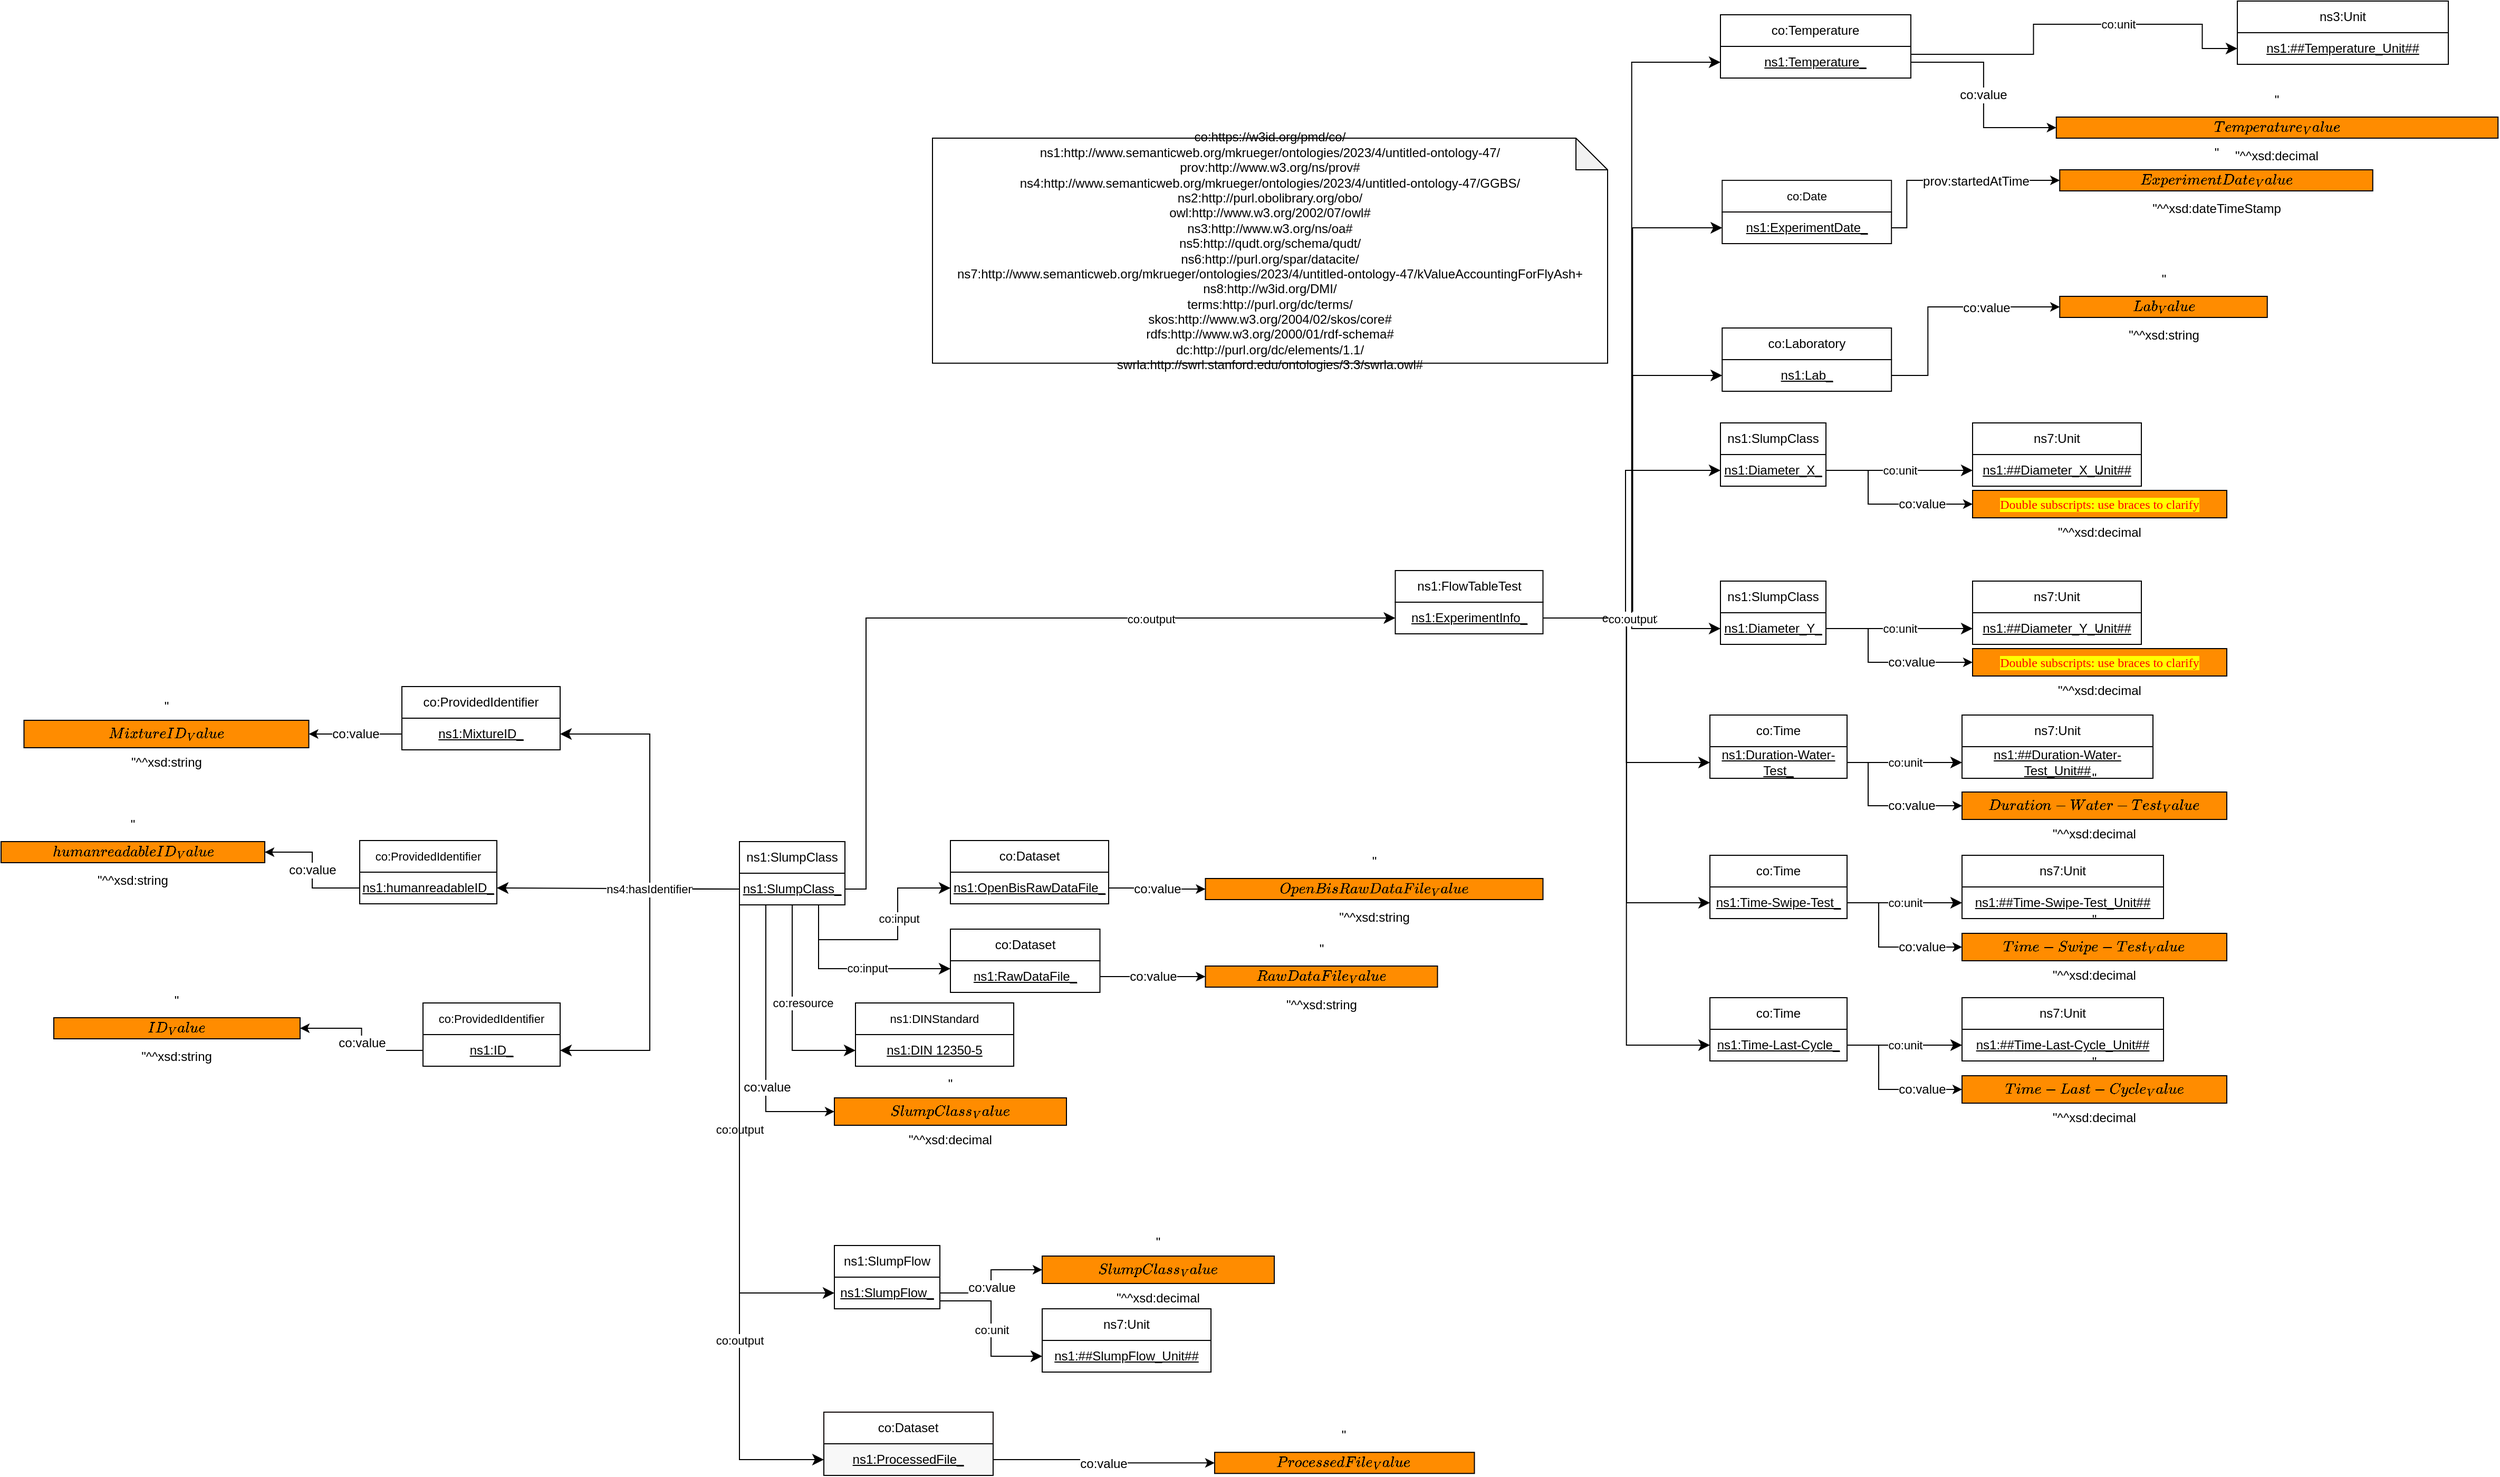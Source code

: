 <mxfile version="15.8.2" type="device"><diagram id="nI04EoBpzntyQKqU_eNs" name="Page-1"><mxGraphModel dx="2957" dy="1886" grid="1" gridSize="10" guides="1" tooltips="1" connect="1" arrows="1" fold="1" page="1" pageScale="1" pageWidth="827" pageHeight="1169" math="0" shadow="0"><root><mxCell id="0"/><mxCell id="1" parent="0"/><object label="&lt;u&gt;ns1:ExperimentInfo_&lt;/u&gt;" Type="Individual" IRI="Null" id="EghaCsgVNzYba5Vb0V7C-5"><mxCell style="rounded=0;whiteSpace=wrap;html=1;snapToPoint=1;" parent="1" vertex="1"><mxGeometry x="151.74" y="50" width="140" height="30" as="geometry"/></mxCell></object><object label="ns1:FlowTableTest" Type="Class" IRI="http://www.semanticweb.org/mkrueger/ontologies/2023/4/untitled-ontology-47/FlowTableTest" id="EghaCsgVNzYba5Vb0V7C-6"><mxCell style="rounded=0;whiteSpace=wrap;html=1;snapToPoint=1;points=[[0.1,0],[0.2,0],[0.3,0],[0.4,0],[0.5,0],[0.6,0],[0.7,0],[0.8,0],[0.9,0],[0,0.1],[0,0.3],[0,0.5],[0,0.7],[0,0.9],[0.1,1],[0.2,1],[0.3,1],[0.4,1],[0.5,1],[0.6,1],[0.7,1],[0.8,1],[0.9,1],[1,0.1],[1,0.3],[1,0.5],[1,0.7],[1,0.9]];fillColor=#FFFFFF;" parent="1" vertex="1"><mxGeometry x="151.74" y="20" width="140" height="30" as="geometry"/></mxCell></object><object label="ns1:SlumpClass" Type="Class" IRI="http://www.semanticweb.org/mkrueger/ontologies/2023/4/untitled-ontology-47/SlumpClass" id="EghaCsgVNzYba5Vb0V7C-7"><mxCell style="rounded=0;whiteSpace=wrap;html=1;snapToPoint=1;points=[[0.1,0],[0.2,0],[0.3,0],[0.4,0],[0.5,0],[0.6,0],[0.7,0],[0.8,0],[0.9,0],[0,0.1],[0,0.3],[0,0.5],[0,0.7],[0,0.9],[0.1,1],[0.2,1],[0.3,1],[0.4,1],[0.5,1],[0.6,1],[0.7,1],[0.8,1],[0.9,1],[1,0.1],[1,0.3],[1,0.5],[1,0.7],[1,0.9]];fillColor=#FFFFFF;" parent="1" vertex="1"><mxGeometry x="460" y="-120" width="100" height="30" as="geometry"/></mxCell></object><object label="&lt;u&gt;ns1:Diameter_X_&lt;/u&gt;" Type="Individual" IRI="Null" id="EghaCsgVNzYba5Vb0V7C-8"><mxCell style="rounded=0;whiteSpace=wrap;html=1;snapToPoint=1;" parent="1" vertex="1"><mxGeometry x="460" y="-90" width="100" height="30" as="geometry"/></mxCell></object><object label="ns1:SlumpClass" Type="Class" IRI="http://www.semanticweb.org/mkrueger/ontologies/2023/4/untitled-ontology-47/SlumpClass" id="EghaCsgVNzYba5Vb0V7C-9"><mxCell style="rounded=0;whiteSpace=wrap;html=1;snapToPoint=1;points=[[0.1,0],[0.2,0],[0.3,0],[0.4,0],[0.5,0],[0.6,0],[0.7,0],[0.8,0],[0.9,0],[0,0.1],[0,0.3],[0,0.5],[0,0.7],[0,0.9],[0.1,1],[0.2,1],[0.3,1],[0.4,1],[0.5,1],[0.6,1],[0.7,1],[0.8,1],[0.9,1],[1,0.1],[1,0.3],[1,0.5],[1,0.7],[1,0.9]];fillColor=#FFFFFF;" parent="1" vertex="1"><mxGeometry x="460" y="30" width="100" height="30" as="geometry"/></mxCell></object><object label="&lt;u&gt;ns1:Diameter_Y_&lt;/u&gt;" Type="Individual" IRI="Null" id="EghaCsgVNzYba5Vb0V7C-10"><mxCell style="rounded=0;whiteSpace=wrap;html=1;snapToPoint=1;" parent="1" vertex="1"><mxGeometry x="460" y="60" width="100" height="30" as="geometry"/></mxCell></object><object label="ns7:Unit" Type="Class" IRI="http://qudt.org/schema/qudt/Unit" id="EghaCsgVNzYba5Vb0V7C-11"><mxCell style="rounded=0;whiteSpace=wrap;html=1;snapToPoint=1;points=[[0.1,0],[0.2,0],[0.3,0],[0.4,0],[0.5,0],[0.6,0],[0.7,0],[0.8,0],[0.9,0],[0,0.1],[0,0.3],[0,0.5],[0,0.7],[0,0.9],[0.1,1],[0.2,1],[0.3,1],[0.4,1],[0.5,1],[0.6,1],[0.7,1],[0.8,1],[0.9,1],[1,0.1],[1,0.3],[1,0.5],[1,0.7],[1,0.9]];fillColor=#FFFFFF;" parent="1" vertex="1"><mxGeometry x="699" y="30" width="160" height="30" as="geometry"/></mxCell></object><object label="&lt;u&gt;ns1:##Diameter_Y_Unit##&lt;/u&gt;" Type="Individual" IRI="Null" id="EghaCsgVNzYba5Vb0V7C-12"><mxCell style="rounded=0;whiteSpace=wrap;html=1;snapToPoint=1;" parent="1" vertex="1"><mxGeometry x="699" y="60" width="160" height="30" as="geometry"/></mxCell></object><object label="ns7:Unit" Type="Class" IRI="http://qudt.org/schema/qudt/Unit" id="EghaCsgVNzYba5Vb0V7C-13"><mxCell style="rounded=0;whiteSpace=wrap;html=1;snapToPoint=1;points=[[0.1,0],[0.2,0],[0.3,0],[0.4,0],[0.5,0],[0.6,0],[0.7,0],[0.8,0],[0.9,0],[0,0.1],[0,0.3],[0,0.5],[0,0.7],[0,0.9],[0.1,1],[0.2,1],[0.3,1],[0.4,1],[0.5,1],[0.6,1],[0.7,1],[0.8,1],[0.9,1],[1,0.1],[1,0.3],[1,0.5],[1,0.7],[1,0.9]];fillColor=#FFFFFF;" parent="1" vertex="1"><mxGeometry x="699" y="-120" width="160" height="30" as="geometry"/></mxCell></object><object label="&lt;u&gt;ns1:##Diameter_X_Unit##&lt;/u&gt;" Type="Individual" IRI="Null" id="EghaCsgVNzYba5Vb0V7C-14"><mxCell style="rounded=0;whiteSpace=wrap;html=1;snapToPoint=1;" parent="1" vertex="1"><mxGeometry x="699" y="-90" width="160" height="30" as="geometry"/></mxCell></object><object label="co:Time" Type="Class" IRI="https://w3id.org/pmd/co/Time" id="t1wCoMFwJtoOFoJvsyfw-5"><mxCell style="rounded=0;whiteSpace=wrap;html=1;snapToPoint=1;points=[[0.1,0],[0.2,0],[0.3,0],[0.4,0],[0.5,0],[0.6,0],[0.7,0],[0.8,0],[0.9,0],[0,0.1],[0,0.3],[0,0.5],[0,0.7],[0,0.9],[0.1,1],[0.2,1],[0.3,1],[0.4,1],[0.5,1],[0.6,1],[0.7,1],[0.8,1],[0.9,1],[1,0.1],[1,0.3],[1,0.5],[1,0.7],[1,0.9]];fillColor=#FFFFFF;" parent="1" vertex="1"><mxGeometry x="450" y="157" width="130" height="30" as="geometry"/></mxCell></object><object label="&lt;u&gt;ns1:Duration-Water-Test_&lt;/u&gt;" Type="Individual" IRI="Null" id="t1wCoMFwJtoOFoJvsyfw-6"><mxCell style="rounded=0;whiteSpace=wrap;html=1;snapToPoint=1;" parent="1" vertex="1"><mxGeometry x="450" y="187" width="130" height="30" as="geometry"/></mxCell></object><object label="ns7:Unit" Type="Class" IRI="http://qudt.org/schema/qudt/Unit" id="t1wCoMFwJtoOFoJvsyfw-7"><mxCell style="rounded=0;whiteSpace=wrap;html=1;snapToPoint=1;points=[[0.1,0],[0.2,0],[0.3,0],[0.4,0],[0.5,0],[0.6,0],[0.7,0],[0.8,0],[0.9,0],[0,0.1],[0,0.3],[0,0.5],[0,0.7],[0,0.9],[0.1,1],[0.2,1],[0.3,1],[0.4,1],[0.5,1],[0.6,1],[0.7,1],[0.8,1],[0.9,1],[1,0.1],[1,0.3],[1,0.5],[1,0.7],[1,0.9]];fillColor=#FFFFFF;" parent="1" vertex="1"><mxGeometry x="689" y="157" width="181" height="30" as="geometry"/></mxCell></object><object label="&lt;u&gt;ns1:##Duration&lt;/u&gt;&lt;u&gt;-Water-Test_&lt;/u&gt;&lt;u&gt;Unit##&lt;/u&gt;" Type="Individual" IRI="Null" id="t1wCoMFwJtoOFoJvsyfw-8"><mxCell style="rounded=0;whiteSpace=wrap;html=1;snapToPoint=1;" parent="1" vertex="1"><mxGeometry x="689" y="187" width="181" height="30" as="geometry"/></mxCell></object><object label="co:Time" Type="Class" IRI="https://w3id.org/pmd/co/Time" id="t1wCoMFwJtoOFoJvsyfw-9"><mxCell style="rounded=0;whiteSpace=wrap;html=1;snapToPoint=1;points=[[0.1,0],[0.2,0],[0.3,0],[0.4,0],[0.5,0],[0.6,0],[0.7,0],[0.8,0],[0.9,0],[0,0.1],[0,0.3],[0,0.5],[0,0.7],[0,0.9],[0.1,1],[0.2,1],[0.3,1],[0.4,1],[0.5,1],[0.6,1],[0.7,1],[0.8,1],[0.9,1],[1,0.1],[1,0.3],[1,0.5],[1,0.7],[1,0.9]];fillColor=#FFFFFF;" parent="1" vertex="1"><mxGeometry x="450" y="290" width="130" height="30" as="geometry"/></mxCell></object><object label="&lt;u&gt;ns1:Time-Swipe-Test_&lt;/u&gt;" Type="Individual" IRI="Null" id="t1wCoMFwJtoOFoJvsyfw-10"><mxCell style="rounded=0;whiteSpace=wrap;html=1;snapToPoint=1;" parent="1" vertex="1"><mxGeometry x="450" y="320" width="130" height="30" as="geometry"/></mxCell></object><object label="ns7:Unit" Type="Class" IRI="http://qudt.org/schema/qudt/Unit" id="t1wCoMFwJtoOFoJvsyfw-11"><mxCell style="rounded=0;whiteSpace=wrap;html=1;snapToPoint=1;points=[[0.1,0],[0.2,0],[0.3,0],[0.4,0],[0.5,0],[0.6,0],[0.7,0],[0.8,0],[0.9,0],[0,0.1],[0,0.3],[0,0.5],[0,0.7],[0,0.9],[0.1,1],[0.2,1],[0.3,1],[0.4,1],[0.5,1],[0.6,1],[0.7,1],[0.8,1],[0.9,1],[1,0.1],[1,0.3],[1,0.5],[1,0.7],[1,0.9]];fillColor=#FFFFFF;" parent="1" vertex="1"><mxGeometry x="689" y="290" width="191" height="30" as="geometry"/></mxCell></object><object label="&lt;u&gt;ns1:##&lt;/u&gt;&lt;u&gt;Time-Swipe-Test_Unit##&lt;/u&gt;" Type="Individual" IRI="Null" id="t1wCoMFwJtoOFoJvsyfw-12"><mxCell style="rounded=0;whiteSpace=wrap;html=1;snapToPoint=1;" parent="1" vertex="1"><mxGeometry x="689" y="320" width="191" height="30" as="geometry"/></mxCell></object><object label="&quot;$$Diameter_X_Value$$&quot;^^xsd:decimal" Type="DataValue" IRI_DT="http://www.w3.org/2001/XMLSchema#decimal" id="0gEyOkN5ZbJFTGweSbLP-1"><mxCell style="rounded=0;whiteSpace=wrap;html=1;fillColor=#FF8C00;" parent="1" vertex="1"><mxGeometry x="699" y="-56" width="241" height="26" as="geometry"/></mxCell></object><object label="&quot;$$Diameter_Y_Value$$&quot;^^xsd:decimal" Type="DataValue" IRI_DT="http://www.w3.org/2001/XMLSchema#decimal" id="0gEyOkN5ZbJFTGweSbLP-2"><mxCell style="rounded=0;whiteSpace=wrap;html=1;fillColor=#FF8C00;" parent="1" vertex="1"><mxGeometry x="699" y="94" width="241" height="26" as="geometry"/></mxCell></object><object label="&quot;$$SlumpClass_Value$$&quot;^^xsd:decimal" Type="DataValue" IRI_DT="http://www.w3.org/2001/XMLSchema#decimal" id="0gEyOkN5ZbJFTGweSbLP-3"><mxCell style="rounded=0;whiteSpace=wrap;html=1;fillColor=#FF8C00;" parent="1" vertex="1"><mxGeometry x="-380" y="520" width="220" height="26" as="geometry"/></mxCell></object><object label="co:unit" Type="ObjectProperty" IRI="https://w3id.org/pmd/co/unit" id="0gEyOkN5ZbJFTGweSbLP-4"><mxCell style="endArrow=classic;html=1;exitX=1;exitY=0.5;exitDx=0;exitDy=0;entryX=0;entryY=0.5;entryDx=0;entryDy=0;endSize=8;arcSize=0;" parent="1" source="EghaCsgVNzYba5Vb0V7C-8" target="EghaCsgVNzYba5Vb0V7C-14" edge="1"><mxGeometry x="579.998" y="-72.003" width="90" height="26" as="geometry"><mxPoint x="579.998" y="-72.003" as="sourcePoint"/><mxPoint x="655.998" y="-72.003" as="targetPoint"/></mxGeometry></mxCell></object><object label="co:unit" Type="ObjectProperty" IRI="https://w3id.org/pmd/co/unit" id="0gEyOkN5ZbJFTGweSbLP-8"><mxCell style="endArrow=classic;html=1;exitX=1;exitY=0.5;exitDx=0;exitDy=0;entryX=0;entryY=0.5;entryDx=0;entryDy=0;endSize=8;arcSize=0;" parent="1" source="EghaCsgVNzYba5Vb0V7C-10" target="EghaCsgVNzYba5Vb0V7C-12" edge="1"><mxGeometry x="579.667" y="78.333" width="90" height="26" as="geometry"><mxPoint x="579.667" y="78.333" as="sourcePoint"/><mxPoint x="655.667" y="78.333" as="targetPoint"/></mxGeometry></mxCell></object><object label="co:unit" Type="ObjectProperty" IRI="https://w3id.org/pmd/co/unit" id="0gEyOkN5ZbJFTGweSbLP-9"><mxCell style="endArrow=classic;html=1;exitX=1;exitY=0.75;exitDx=0;exitDy=0;entryX=0;entryY=0.5;entryDx=0;entryDy=0;endSize=8;arcSize=0;edgeStyle=orthogonalEdgeStyle;" parent="1" source="gPciXrtOcXbkl8UT81yL-5" target="RhMTpdJqITBOlqtCGYJI-27" edge="1"><mxGeometry width="90" height="26" as="geometry"><mxPoint x="-500.003" y="618.003" as="sourcePoint"/><mxPoint x="-424.003" y="618.003" as="targetPoint"/><mxPoint y="1" as="offset"/></mxGeometry></mxCell></object><object label="co:unit" Type="ObjectProperty" IRI="https://w3id.org/pmd/co/unit" id="0gEyOkN5ZbJFTGweSbLP-10"><mxCell style="endArrow=classic;html=1;exitX=1;exitY=0.5;exitDx=0;exitDy=0;entryX=0;entryY=0.5;entryDx=0;entryDy=0;endSize=8;arcSize=0;" parent="1" source="t1wCoMFwJtoOFoJvsyfw-6" target="t1wCoMFwJtoOFoJvsyfw-8" edge="1"><mxGeometry x="585.667" y="207.333" width="90" height="26" as="geometry"><mxPoint x="585.667" y="207.333" as="sourcePoint"/><mxPoint x="661.667" y="207.333" as="targetPoint"/></mxGeometry></mxCell></object><object label="co:unit" Type="ObjectProperty" IRI="https://w3id.org/pmd/co/unit" id="0gEyOkN5ZbJFTGweSbLP-11"><mxCell style="endArrow=classic;html=1;exitX=1;exitY=0.5;exitDx=0;exitDy=0;entryX=0;entryY=0.5;entryDx=0;entryDy=0;endSize=8;arcSize=0;" parent="1" source="t1wCoMFwJtoOFoJvsyfw-10" target="t1wCoMFwJtoOFoJvsyfw-12" edge="1"><mxGeometry x="582.667" y="340.333" width="90" height="26" as="geometry"><mxPoint x="582.667" y="340.333" as="sourcePoint"/><mxPoint x="658.667" y="340.333" as="targetPoint"/></mxGeometry></mxCell></object><object label="co:value" Type="DatatypeProperty" IRI="https://w3id.org/pmd/co/value" id="0gEyOkN5ZbJFTGweSbLP-12"><mxCell style="edgeStyle=orthogonalEdgeStyle;rounded=0;orthogonalLoop=1;jettySize=auto;html=1;exitX=1;exitY=0.5;exitDx=0;exitDy=0;fontSize=12;entryX=0;entryY=0.5;entryDx=0;entryDy=0;" parent="1" source="EghaCsgVNzYba5Vb0V7C-8" target="0gEyOkN5ZbJFTGweSbLP-1" edge="1"><mxGeometry as="geometry"><mxPoint x="589.997" y="-43.497" as="sourcePoint"/><mxPoint x="673.997" y="-43.497" as="targetPoint"/><Array as="points"><mxPoint x="600" y="-75"/><mxPoint x="600" y="-43"/></Array><mxPoint x="21" y="16" as="offset"/></mxGeometry></mxCell></object><object label="co:value" Type="DatatypeProperty" IRI="https://w3id.org/pmd/co/value" id="0gEyOkN5ZbJFTGweSbLP-16"><mxCell style="edgeStyle=orthogonalEdgeStyle;rounded=0;orthogonalLoop=1;jettySize=auto;html=1;exitX=1;exitY=0.5;exitDx=0;exitDy=0;fontSize=12;entryX=0;entryY=0.5;entryDx=0;entryDy=0;" parent="1" source="EghaCsgVNzYba5Vb0V7C-10" target="0gEyOkN5ZbJFTGweSbLP-2" edge="1"><mxGeometry as="geometry"><mxPoint x="589.997" y="106.503" as="sourcePoint"/><mxPoint x="673.997" y="106.503" as="targetPoint"/><Array as="points"><mxPoint x="600" y="75"/><mxPoint x="600" y="107"/></Array><mxPoint x="11" y="16" as="offset"/></mxGeometry></mxCell></object><object label="co:ProvidedIdentifier" Type="Class" IRI="https://w3id.org/pmd/co/ProvidedIdentifier" id="RhMTpdJqITBOlqtCGYJI-1"><mxCell style="rounded=0;whiteSpace=wrap;html=1;snapToPoint=1;points=[[0.1,0],[0.2,0],[0.3,0],[0.4,0],[0.5,0],[0.6,0],[0.7,0],[0.8,0],[0.9,0],[0,0.1],[0,0.3],[0,0.5],[0,0.7],[0,0.9],[0.1,1],[0.2,1],[0.3,1],[0.4,1],[0.5,1],[0.6,1],[0.7,1],[0.8,1],[0.9,1],[1,0.1],[1,0.3],[1,0.5],[1,0.7],[1,0.9]];fontSize=11;fillColor=#FFFFFF;" parent="1" vertex="1"><mxGeometry x="-770" y="430" width="130" height="30" as="geometry"/></mxCell></object><object label="&lt;u style=&quot;font-size: 12px&quot;&gt;ns1:&lt;/u&gt;&lt;u&gt;&lt;font style=&quot;font-size: 12px&quot;&gt;ID_&lt;/font&gt;&lt;/u&gt;" Type="Individual" IRI="Null" id="RhMTpdJqITBOlqtCGYJI-2"><mxCell style="rounded=0;whiteSpace=wrap;html=1;snapToPoint=1;fontSize=11;" parent="1" vertex="1"><mxGeometry x="-770" y="460" width="130" height="30" as="geometry"/></mxCell></object><object label="ns4:hasIdentifier" Type="ObjectProperty" IRI="http://purl.org/spar/datacite/hasIdentifier" id="RhMTpdJqITBOlqtCGYJI-3"><mxCell style="endArrow=classic;html=1;endSize=8;arcSize=0;edgeStyle=orthogonalEdgeStyle;entryX=1;entryY=0.5;entryDx=0;entryDy=0;fillColor=#FFFFFF;exitX=0;exitY=0.5;exitDx=0;exitDy=0;" parent="1" source="RhMTpdJqITBOlqtCGYJI-25" target="RhMTpdJqITBOlqtCGYJI-2" edge="1"><mxGeometry width="90" height="26" as="geometry"><mxPoint x="-490" y="321" as="sourcePoint"/><mxPoint x="-1504.74" y="3641" as="targetPoint"/><mxPoint y="-76" as="offset"/><Array as="points"><mxPoint x="-555" y="322"/><mxPoint x="-555" y="475"/></Array></mxGeometry></mxCell></object><object label="&quot;$$ID_Value$$&quot;^^xsd:string" Type="DataValue" IRI_DT="http://www.w3.org/2001/XMLSchema#string" id="RhMTpdJqITBOlqtCGYJI-4"><mxCell style="rounded=0;whiteSpace=wrap;html=1;snapToPoint=1;shadow=0;glass=0;sketch=0;strokeColor=default;fontSize=12;fillColor=#FF8C00;" parent="1" vertex="1"><mxGeometry x="-1120" y="444" width="233.48" height="20" as="geometry"/></mxCell></object><object label="co:value" Type="DatatypeProperty" IRI="https://w3id.org/pmd/co/value" id="RhMTpdJqITBOlqtCGYJI-5"><mxCell style="edgeStyle=orthogonalEdgeStyle;rounded=0;orthogonalLoop=1;jettySize=auto;html=1;fontSize=12;entryX=1;entryY=0.5;entryDx=0;entryDy=0;exitX=0;exitY=0.5;exitDx=0;exitDy=0;fillColor=#FFFFFF;" parent="1" source="RhMTpdJqITBOlqtCGYJI-2" target="RhMTpdJqITBOlqtCGYJI-4" edge="1"><mxGeometry x="900" y="1720" as="geometry"><mxPoint x="-73.77" y="426.25" as="sourcePoint"/><mxPoint x="-476.27" y="1770.25" as="targetPoint"/><mxPoint y="3" as="offset"/></mxGeometry></mxCell></object><object label="ns4:hasIdentifier" Type="ObjectProperty" IRI="http://purl.org/spar/datacite/hasIdentifier" id="RhMTpdJqITBOlqtCGYJI-6"><mxCell style="endArrow=classic;html=1;entryX=1;entryY=0.5;entryDx=0;entryDy=0;endSize=8;arcSize=0;fillColor=#FFFFFF;exitX=0;exitY=0.5;exitDx=0;exitDy=0;edgeStyle=orthogonalEdgeStyle;" parent="1" source="RhMTpdJqITBOlqtCGYJI-25" target="RhMTpdJqITBOlqtCGYJI-8" edge="1"><mxGeometry x="900" y="1720" width="90" height="26" as="geometry"><mxPoint x="-500" y="340" as="sourcePoint"/><mxPoint x="-514" y="176.5" as="targetPoint"/><mxPoint y="73" as="offset"/></mxGeometry></mxCell></object><object label="co:ProvidedIdentifier" Type="Class" IRI="https://w3id.org/pmd/co/ProvidedIdentifier" id="RhMTpdJqITBOlqtCGYJI-7"><mxCell style="rounded=0;whiteSpace=wrap;html=1;snapToPoint=1;points=[[0.1,0],[0.2,0],[0.3,0],[0.4,0],[0.5,0],[0.6,0],[0.7,0],[0.8,0],[0.9,0],[0,0.1],[0,0.3],[0,0.5],[0,0.7],[0,0.9],[0.1,1],[0.2,1],[0.3,1],[0.4,1],[0.5,1],[0.6,1],[0.7,1],[0.8,1],[0.9,1],[1,0.1],[1,0.3],[1,0.5],[1,0.7],[1,0.9]];fillColor=#FFFFFF;" parent="1" vertex="1"><mxGeometry x="-790" y="130" width="150" height="30" as="geometry"/></mxCell></object><object label="&lt;u&gt;ns1:MixtureID_&lt;/u&gt;" Type="Individual" IRI="Null" id="RhMTpdJqITBOlqtCGYJI-8"><mxCell style="rounded=0;whiteSpace=wrap;html=1;snapToPoint=1;" parent="1" vertex="1"><mxGeometry x="-790" y="160" width="150" height="30" as="geometry"/></mxCell></object><object label="co:value" Type="DatatypeProperty" IRI="https://w3id.org/pmd/co/value" id="RhMTpdJqITBOlqtCGYJI-9"><mxCell style="edgeStyle=orthogonalEdgeStyle;rounded=0;orthogonalLoop=1;jettySize=auto;html=1;exitX=0;exitY=0.5;exitDx=0;exitDy=0;fontSize=12;entryX=1;entryY=0.5;entryDx=0;entryDy=0;fillColor=#FFFFFF;" parent="1" source="RhMTpdJqITBOlqtCGYJI-8" target="RhMTpdJqITBOlqtCGYJI-10" edge="1"><mxGeometry x="222" y="2030" as="geometry"><mxPoint x="-860" y="301" as="sourcePoint"/><mxPoint x="-696" y="301" as="targetPoint"/><mxPoint as="offset"/></mxGeometry></mxCell></object><object label="&quot;$$MixtureID_Value$$&quot;^^xsd:string" Type="DataValue" IRI_DT="http://www.w3.org/2001/XMLSchema#string" id="RhMTpdJqITBOlqtCGYJI-10"><mxCell style="rounded=0;whiteSpace=wrap;html=1;fillColor=#FF8C00;" parent="1" vertex="1"><mxGeometry x="-1148.26" y="162" width="270" height="26" as="geometry"/></mxCell></object><object label="co:ProvidedIdentifier" Type="Class" IRI="https://w3id.org/pmd/co/ProvidedIdentifier" id="RhMTpdJqITBOlqtCGYJI-11"><mxCell style="rounded=0;whiteSpace=wrap;html=1;snapToPoint=1;points=[[0.1,0],[0.2,0],[0.3,0],[0.4,0],[0.5,0],[0.6,0],[0.7,0],[0.8,0],[0.9,0],[0,0.1],[0,0.3],[0,0.5],[0,0.7],[0,0.9],[0.1,1],[0.2,1],[0.3,1],[0.4,1],[0.5,1],[0.6,1],[0.7,1],[0.8,1],[0.9,1],[1,0.1],[1,0.3],[1,0.5],[1,0.7],[1,0.9]];fontSize=11;fillColor=#FFFFFF;" parent="1" vertex="1"><mxGeometry x="-830" y="276" width="130" height="30" as="geometry"/></mxCell></object><object label="&lt;u style=&quot;font-size: 12px&quot;&gt;ns1:humanreadable&lt;/u&gt;&lt;u&gt;&lt;font style=&quot;font-size: 12px&quot;&gt;ID_&lt;/font&gt;&lt;/u&gt;" Type="Individual" IRI="Null" id="RhMTpdJqITBOlqtCGYJI-12"><mxCell style="rounded=0;whiteSpace=wrap;html=1;snapToPoint=1;fontSize=11;" parent="1" vertex="1"><mxGeometry x="-830" y="306" width="130" height="30" as="geometry"/></mxCell></object><object label="ns4:hasIdentifier" Type="ObjectProperty" IRI="http://purl.org/spar/datacite/hasIdentifier" id="RhMTpdJqITBOlqtCGYJI-13"><mxCell style="endArrow=classic;html=1;endSize=8;arcSize=0;entryX=1;entryY=0.5;entryDx=0;entryDy=0;fillColor=#FFFFFF;exitX=0;exitY=0.5;exitDx=0;exitDy=0;" parent="1" source="RhMTpdJqITBOlqtCGYJI-25" target="RhMTpdJqITBOlqtCGYJI-12" edge="1"><mxGeometry x="900" y="1720" width="90" height="26" as="geometry"><mxPoint x="-490" y="330" as="sourcePoint"/><mxPoint x="-1567.01" y="3323" as="targetPoint"/><mxPoint x="29" as="offset"/></mxGeometry></mxCell></object><object label="&quot;$$humanreadableID_Value$$&quot;^^xsd:string" Type="DataValue" IRI_DT="http://www.w3.org/2001/XMLSchema#string" id="RhMTpdJqITBOlqtCGYJI-14"><mxCell style="rounded=0;whiteSpace=wrap;html=1;snapToPoint=1;shadow=0;glass=0;sketch=0;strokeColor=default;fontSize=12;fillColor=#FF8C00;" parent="1" vertex="1"><mxGeometry x="-1170" y="277" width="250" height="20" as="geometry"/></mxCell></object><object label="co:value" Type="DatatypeProperty" IRI="https://w3id.org/pmd/co/value" id="RhMTpdJqITBOlqtCGYJI-15"><mxCell style="edgeStyle=orthogonalEdgeStyle;rounded=0;orthogonalLoop=1;jettySize=auto;html=1;fontSize=12;entryX=1;entryY=0.5;entryDx=0;entryDy=0;exitX=0;exitY=0.5;exitDx=0;exitDy=0;fillColor=#FFFFFF;" parent="1" source="RhMTpdJqITBOlqtCGYJI-12" target="RhMTpdJqITBOlqtCGYJI-14" edge="1"><mxGeometry x="900" y="1720" as="geometry"><mxPoint x="-674.9" y="255.25" as="sourcePoint"/><mxPoint x="-1077.4" y="1599.25" as="targetPoint"/><mxPoint as="offset"/></mxGeometry></mxCell></object><object label="ns1:DINStandard" Type="Class" IRI="http://www.semanticweb.org/mkrueger/ontologies/2023/4/untitled-ontology-47/DINStandard" id="RhMTpdJqITBOlqtCGYJI-16"><mxCell style="rounded=0;whiteSpace=wrap;html=1;snapToPoint=1;points=[[0.1,0],[0.2,0],[0.3,0],[0.4,0],[0.5,0],[0.6,0],[0.7,0],[0.8,0],[0.9,0],[0,0.1],[0,0.3],[0,0.5],[0,0.7],[0,0.9],[0.1,1],[0.2,1],[0.3,1],[0.4,1],[0.5,1],[0.6,1],[0.7,1],[0.8,1],[0.9,1],[1,0.1],[1,0.3],[1,0.5],[1,0.7],[1,0.9]];fontSize=11;fillColor=#FFFFFF;" parent="1" vertex="1"><mxGeometry x="-360" y="430" width="150" height="30" as="geometry"/></mxCell></object><object label="&lt;u style=&quot;font-size: 12px&quot;&gt;ns1:&lt;/u&gt;&lt;u&gt;&lt;font style=&quot;font-size: 12px&quot;&gt;DIN 12350-5&lt;/font&gt;&lt;/u&gt;" Type="Individual" IRI="Null" id="RhMTpdJqITBOlqtCGYJI-17"><mxCell style="rounded=0;whiteSpace=wrap;html=1;snapToPoint=1;fontSize=11;" parent="1" vertex="1"><mxGeometry x="-360" y="460" width="150" height="30" as="geometry"/></mxCell></object><object label="co:resource" Type="ObjectProperty" IRI="https://w3id.org/pmd/co/resource" id="RhMTpdJqITBOlqtCGYJI-18"><mxCell style="endArrow=classic;html=1;endSize=8;arcSize=0;edgeStyle=orthogonalEdgeStyle;entryX=0;entryY=0.5;entryDx=0;entryDy=0;fillColor=#FFFFFF;exitX=0.5;exitY=1;exitDx=0;exitDy=0;" parent="1" source="RhMTpdJqITBOlqtCGYJI-25" target="RhMTpdJqITBOlqtCGYJI-17" edge="1"><mxGeometry width="90" height="26" as="geometry"><mxPoint x="-430" y="360" as="sourcePoint"/><mxPoint x="-251.74" y="456.75" as="targetPoint"/><mxPoint x="-20" y="24" as="offset"/></mxGeometry></mxCell></object><object label="co:input" Type="ObjectProperty" IRI="https://w3id.org/pmd/co/input" id="RhMTpdJqITBOlqtCGYJI-19"><mxCell style="endArrow=classic;html=1;endSize=8;arcSize=0;entryX=0;entryY=0.25;entryDx=0;entryDy=0;edgeStyle=orthogonalEdgeStyle;fillColor=#FFFFFF;exitX=0.75;exitY=1;exitDx=0;exitDy=0;" parent="1" source="RhMTpdJqITBOlqtCGYJI-25" target="RhMTpdJqITBOlqtCGYJI-21" edge="1"><mxGeometry width="90" height="26" as="geometry"><mxPoint x="-470" y="360" as="sourcePoint"/><mxPoint x="-44.25" y="1074" as="targetPoint"/><mxPoint x="-17" y="30" as="offset"/></mxGeometry></mxCell></object><object label="co:Dataset" Type="Class" IRI="https://w3id.org/pmd/co/Dataset" id="RhMTpdJqITBOlqtCGYJI-20"><mxCell style="rounded=0;whiteSpace=wrap;html=1;snapToPoint=1;points=[[0.1,0],[0.2,0],[0.3,0],[0.4,0],[0.5,0],[0.6,0],[0.7,0],[0.8,0],[0.9,0],[0,0.1],[0,0.3],[0,0.5],[0,0.7],[0,0.9],[0.1,1],[0.2,1],[0.3,1],[0.4,1],[0.5,1],[0.6,1],[0.7,1],[0.8,1],[0.9,1],[1,0.1],[1,0.3],[1,0.5],[1,0.7],[1,0.9]];fillColor=#FFFFFF;" parent="1" vertex="1"><mxGeometry x="-270" y="360" width="141.74" height="30" as="geometry"/></mxCell></object><object label="&lt;u&gt;ns1:RawDataFile_&lt;/u&gt;" Type="Individual" IRI="Null" id="RhMTpdJqITBOlqtCGYJI-21"><mxCell style="rounded=0;whiteSpace=wrap;html=1;snapToPoint=1;" parent="1" vertex="1"><mxGeometry x="-270" y="390" width="141.74" height="30" as="geometry"/></mxCell></object><object label="co:value" Type="DatatypeProperty" IRI="https://w3id.org/pmd/co/value" id="RhMTpdJqITBOlqtCGYJI-22"><mxCell style="edgeStyle=orthogonalEdgeStyle;rounded=0;orthogonalLoop=1;jettySize=auto;html=1;fontSize=12;exitX=1;exitY=0.5;exitDx=0;exitDy=0;entryX=0;entryY=0.5;entryDx=0;entryDy=0;fillColor=#FFFFFF;" parent="1" source="RhMTpdJqITBOlqtCGYJI-21" target="RhMTpdJqITBOlqtCGYJI-23" edge="1"><mxGeometry x="-1048.26" y="1736" as="geometry"><mxPoint x="-98.26" y="695" as="sourcePoint"/><mxPoint x="-18.26" y="446" as="targetPoint"/><mxPoint as="offset"/></mxGeometry></mxCell></object><object label="&quot;$$RawDataFile_Value$$&quot;^^xsd:string" Type="DataValue" IRI_DT="http://www.w3.org/2001/XMLSchema#string" id="RhMTpdJqITBOlqtCGYJI-23"><mxCell style="rounded=0;whiteSpace=wrap;html=1;snapToPoint=1;shadow=0;glass=0;sketch=0;strokeColor=default;fontSize=12;fillColor=#FF8C00;" parent="1" vertex="1"><mxGeometry x="-28.26" y="395" width="220" height="20" as="geometry"/></mxCell></object><object label="ns1:SlumpClass" Type="Class" IRI="http://www.semanticweb.org/mkrueger/ontologies/2023/4/untitled-ontology-47/SlumpClass" id="RhMTpdJqITBOlqtCGYJI-24"><mxCell style="rounded=0;whiteSpace=wrap;html=1;snapToPoint=1;points=[[0.1,0],[0.2,0],[0.3,0],[0.4,0],[0.5,0],[0.6,0],[0.7,0],[0.8,0],[0.9,0],[0,0.1],[0,0.3],[0,0.5],[0,0.7],[0,0.9],[0.1,1],[0.2,1],[0.3,1],[0.4,1],[0.5,1],[0.6,1],[0.7,1],[0.8,1],[0.9,1],[1,0.1],[1,0.3],[1,0.5],[1,0.7],[1,0.9]];fillColor=#FFFFFF;" parent="1" vertex="1"><mxGeometry x="-470" y="277" width="100" height="30" as="geometry"/></mxCell></object><object label="&lt;u&gt;ns1:SlumpClass_&lt;/u&gt;" Type="Individual" IRI="Null" id="RhMTpdJqITBOlqtCGYJI-25"><mxCell style="rounded=0;whiteSpace=wrap;html=1;snapToPoint=1;" parent="1" vertex="1"><mxGeometry x="-470" y="307" width="100" height="30" as="geometry"/></mxCell></object><object label="ns7:Unit" Type="Class" IRI="http://qudt.org/schema/qudt/Unit" id="RhMTpdJqITBOlqtCGYJI-26"><mxCell style="rounded=0;whiteSpace=wrap;html=1;snapToPoint=1;points=[[0.1,0],[0.2,0],[0.3,0],[0.4,0],[0.5,0],[0.6,0],[0.7,0],[0.8,0],[0.9,0],[0,0.1],[0,0.3],[0,0.5],[0,0.7],[0,0.9],[0.1,1],[0.2,1],[0.3,1],[0.4,1],[0.5,1],[0.6,1],[0.7,1],[0.8,1],[0.9,1],[1,0.1],[1,0.3],[1,0.5],[1,0.7],[1,0.9]];fillColor=#FFFFFF;" parent="1" vertex="1"><mxGeometry x="-183" y="720" width="160" height="30" as="geometry"/></mxCell></object><object label="&lt;u&gt;ns1:##SlumpFlow_Unit##&lt;/u&gt;" Type="Individual" IRI="Null" id="RhMTpdJqITBOlqtCGYJI-27"><mxCell style="rounded=0;whiteSpace=wrap;html=1;snapToPoint=1;" parent="1" vertex="1"><mxGeometry x="-183" y="750" width="160" height="30" as="geometry"/></mxCell></object><object label="co:value" Type="DatatypeProperty" IRI="https://w3id.org/pmd/co/value" id="RhMTpdJqITBOlqtCGYJI-28"><mxCell style="edgeStyle=orthogonalEdgeStyle;rounded=0;orthogonalLoop=1;jettySize=auto;html=1;exitX=0.25;exitY=1;exitDx=0;exitDy=0;fontSize=12;entryX=0;entryY=0.5;entryDx=0;entryDy=0;" parent="1" source="RhMTpdJqITBOlqtCGYJI-25" target="0gEyOkN5ZbJFTGweSbLP-3" edge="1"><mxGeometry as="geometry"><mxPoint x="-630" y="510" as="sourcePoint"/><mxPoint x="-491" y="542" as="targetPoint"/><mxPoint x="-32" y="75" as="offset"/></mxGeometry></mxCell></object><object label="co:input" Type="ObjectProperty" IRI="https://w3id.org/pmd/co/input" id="RhMTpdJqITBOlqtCGYJI-29"><mxCell style="endArrow=classic;html=1;exitX=0.75;exitY=1;exitDx=0;exitDy=0;endSize=8;arcSize=0;edgeStyle=orthogonalEdgeStyle;entryX=0;entryY=0.5;entryDx=0;entryDy=0;fillColor=#FFFFFF;" parent="1" source="RhMTpdJqITBOlqtCGYJI-25" target="RhMTpdJqITBOlqtCGYJI-31" edge="1"><mxGeometry width="90" height="26" as="geometry"><mxPoint x="-480" y="406" as="sourcePoint"/><mxPoint x="-300" y="295" as="targetPoint"/><Array as="points"><mxPoint x="-395" y="370"/><mxPoint x="-320" y="370"/><mxPoint x="-320" y="321"/></Array><mxPoint x="13" y="21" as="offset"/></mxGeometry></mxCell></object><object label="co:Dataset" Type="Class" IRI="https://w3id.org/pmd/co/Dataset" id="RhMTpdJqITBOlqtCGYJI-30"><mxCell style="rounded=0;whiteSpace=wrap;html=1;snapToPoint=1;points=[[0.1,0],[0.2,0],[0.3,0],[0.4,0],[0.5,0],[0.6,0],[0.7,0],[0.8,0],[0.9,0],[0,0.1],[0,0.3],[0,0.5],[0,0.7],[0,0.9],[0.1,1],[0.2,1],[0.3,1],[0.4,1],[0.5,1],[0.6,1],[0.7,1],[0.8,1],[0.9,1],[1,0.1],[1,0.3],[1,0.5],[1,0.7],[1,0.9]];fillColor=#FFFFFF;" parent="1" vertex="1"><mxGeometry x="-270" y="276" width="150" height="30" as="geometry"/></mxCell></object><object label="&lt;u&gt;ns1:OpenBisRawDataFile_&lt;/u&gt;" Type="Individual" IRI="Null" id="RhMTpdJqITBOlqtCGYJI-31"><mxCell style="rounded=0;whiteSpace=wrap;html=1;snapToPoint=1;" parent="1" vertex="1"><mxGeometry x="-270" y="306" width="150" height="30" as="geometry"/></mxCell></object><object label="co:value" Type="DatatypeProperty" IRI="https://w3id.org/pmd/co/value" id="RhMTpdJqITBOlqtCGYJI-32"><mxCell style="edgeStyle=orthogonalEdgeStyle;rounded=0;orthogonalLoop=1;jettySize=auto;html=1;fontSize=12;exitX=1;exitY=0.5;exitDx=0;exitDy=0;entryX=0;entryY=0.5;entryDx=0;entryDy=0;fillColor=#FFFFFF;" parent="1" source="RhMTpdJqITBOlqtCGYJI-31" target="RhMTpdJqITBOlqtCGYJI-33" edge="1"><mxGeometry x="-1020" y="1670" as="geometry"><mxPoint x="-100" y="339" as="sourcePoint"/><mxPoint x="10" y="380" as="targetPoint"/><mxPoint as="offset"/></mxGeometry></mxCell></object><object label="&quot;$$OpenBisRawDataFile_Value$$&quot;^^xsd:string" Type="DataValue" IRI_DT="http://www.w3.org/2001/XMLSchema#string" id="RhMTpdJqITBOlqtCGYJI-33"><mxCell style="rounded=0;whiteSpace=wrap;html=1;snapToPoint=1;shadow=0;glass=0;sketch=0;strokeColor=default;fontSize=12;fillColor=#FF8C00;" parent="1" vertex="1"><mxGeometry x="-28.26" y="312" width="320" height="20" as="geometry"/></mxCell></object><object label="co:output" Type="ObjectProperty" IRI="https://w3id.org/pmd/co/output" id="RhMTpdJqITBOlqtCGYJI-34"><mxCell style="endArrow=classic;html=1;exitX=1;exitY=0.5;exitDx=0;exitDy=0;endSize=8;arcSize=0;edgeStyle=orthogonalEdgeStyle;entryX=0;entryY=0.5;entryDx=0;entryDy=0;fillColor=#FFFFFF;" parent="1" source="RhMTpdJqITBOlqtCGYJI-25" target="EghaCsgVNzYba5Vb0V7C-5" edge="1"><mxGeometry width="90" height="26" as="geometry"><mxPoint x="-380" y="210.5" as="sourcePoint"/><mxPoint x="-270" y="-80" as="targetPoint"/><Array as="points"><mxPoint x="-350" y="322"/><mxPoint x="-350" y="65"/></Array><mxPoint x="29" y="-128" as="offset"/></mxGeometry></mxCell></object><object label="co:output" Type="ObjectProperty" IRI="https://w3id.org/pmd/co/output" id="RhMTpdJqITBOlqtCGYJI-35"><mxCell style="endArrow=classic;html=1;endSize=8;arcSize=0;edgeStyle=orthogonalEdgeStyle;entryX=0;entryY=0.5;entryDx=0;entryDy=0;exitX=1;exitY=0.5;exitDx=0;exitDy=0;fillColor=#FFFFFF;" parent="1" source="EghaCsgVNzYba5Vb0V7C-5" target="EghaCsgVNzYba5Vb0V7C-8" edge="1"><mxGeometry width="90" height="26" as="geometry"><mxPoint x="310" y="120" as="sourcePoint"/><mxPoint x="469" y="-48" as="targetPoint"/><mxPoint x="-6" y="70" as="offset"/><Array as="points"><mxPoint x="370" y="65"/><mxPoint x="370" y="-75"/></Array></mxGeometry></mxCell></object><object label="co:output" Type="ObjectProperty" IRI="https://w3id.org/pmd/co/output" id="RhMTpdJqITBOlqtCGYJI-36"><mxCell style="endArrow=classic;html=1;endSize=8;arcSize=0;edgeStyle=orthogonalEdgeStyle;entryX=0;entryY=0.5;entryDx=0;entryDy=0;exitX=1;exitY=0.5;exitDx=0;exitDy=0;fillColor=#FFFFFF;" parent="1" source="EghaCsgVNzYba5Vb0V7C-5" target="EghaCsgVNzYba5Vb0V7C-10" edge="1"><mxGeometry width="90" height="26" as="geometry"><mxPoint x="301.74" y="75" as="sourcePoint"/><mxPoint x="470" y="-65" as="targetPoint"/><mxPoint x="-6" y="-5" as="offset"/></mxGeometry></mxCell></object><object label="co:output" Type="ObjectProperty" IRI="https://w3id.org/pmd/co/output" id="RhMTpdJqITBOlqtCGYJI-37"><mxCell style="endArrow=classic;html=1;endSize=8;arcSize=0;edgeStyle=orthogonalEdgeStyle;entryX=0;entryY=0.5;entryDx=0;entryDy=0;exitX=1;exitY=0.5;exitDx=0;exitDy=0;fillColor=#FFFFFF;" parent="1" source="EghaCsgVNzYba5Vb0V7C-5" target="t1wCoMFwJtoOFoJvsyfw-6" edge="1"><mxGeometry width="90" height="26" as="geometry"><mxPoint x="311.74" y="85" as="sourcePoint"/><mxPoint x="480" y="-55" as="targetPoint"/><mxPoint y="-69" as="offset"/></mxGeometry></mxCell></object><object label="co:output" Type="ObjectProperty" IRI="https://w3id.org/pmd/co/output" id="RhMTpdJqITBOlqtCGYJI-38"><mxCell style="endArrow=classic;html=1;endSize=8;arcSize=0;edgeStyle=orthogonalEdgeStyle;entryX=0;entryY=0.5;entryDx=0;entryDy=0;exitX=1;exitY=0.5;exitDx=0;exitDy=0;fillColor=#FFFFFF;" parent="1" source="EghaCsgVNzYba5Vb0V7C-5" target="t1wCoMFwJtoOFoJvsyfw-10" edge="1"><mxGeometry width="90" height="26" as="geometry"><mxPoint x="321.74" y="95" as="sourcePoint"/><mxPoint x="490" y="-45" as="targetPoint"/><Array as="points"><mxPoint x="371" y="65"/><mxPoint x="371" y="335"/></Array><mxPoint y="-135" as="offset"/></mxGeometry></mxCell></object><object label="&quot;$$Duration-Water-Test_Value$$&quot;^^xsd:decimal" Type="DataValue" IRI_DT="http://www.w3.org/2001/XMLSchema#decimal" id="RhMTpdJqITBOlqtCGYJI-39"><mxCell style="rounded=0;whiteSpace=wrap;html=1;fillColor=#FF8C00;" parent="1" vertex="1"><mxGeometry x="689" y="230" width="251" height="26" as="geometry"/></mxCell></object><object label="&quot;$$Time-Swipe-Test_Value$$&quot;^^xsd:decimal" Type="DataValue" IRI_DT="http://www.w3.org/2001/XMLSchema#decimal" id="RhMTpdJqITBOlqtCGYJI-40"><mxCell style="rounded=0;whiteSpace=wrap;html=1;fillColor=#FF8C00;" parent="1" vertex="1"><mxGeometry x="689" y="364" width="251" height="26" as="geometry"/></mxCell></object><object label="co:value" Type="DatatypeProperty" IRI="https://w3id.org/pmd/co/value" id="RhMTpdJqITBOlqtCGYJI-41"><mxCell style="edgeStyle=orthogonalEdgeStyle;rounded=0;orthogonalLoop=1;jettySize=auto;html=1;exitX=1;exitY=0.5;exitDx=0;exitDy=0;fontSize=12;entryX=0;entryY=0.5;entryDx=0;entryDy=0;" parent="1" source="t1wCoMFwJtoOFoJvsyfw-6" target="RhMTpdJqITBOlqtCGYJI-39" edge="1"><mxGeometry as="geometry"><mxPoint x="540" y="224" as="sourcePoint"/><mxPoint x="679.0" y="256" as="targetPoint"/><Array as="points"><mxPoint x="600" y="202"/><mxPoint x="600" y="243"/></Array><mxPoint x="6" y="20" as="offset"/></mxGeometry></mxCell></object><object label="co:value" Type="DatatypeProperty" IRI="https://w3id.org/pmd/co/value" id="RhMTpdJqITBOlqtCGYJI-42"><mxCell style="edgeStyle=orthogonalEdgeStyle;rounded=0;orthogonalLoop=1;jettySize=auto;html=1;exitX=1;exitY=0.5;exitDx=0;exitDy=0;fontSize=12;entryX=0;entryY=0.5;entryDx=0;entryDy=0;" parent="1" source="t1wCoMFwJtoOFoJvsyfw-10" target="RhMTpdJqITBOlqtCGYJI-40" edge="1"><mxGeometry as="geometry"><mxPoint x="590" y="212" as="sourcePoint"/><mxPoint x="699" y="253" as="targetPoint"/><Array as="points"><mxPoint x="610" y="335"/><mxPoint x="610" y="377"/></Array><mxPoint x="16" y="21" as="offset"/></mxGeometry></mxCell></object><object label="co:Time" Type="Class" IRI="https://w3id.org/pmd/co/Time" id="RhMTpdJqITBOlqtCGYJI-43"><mxCell style="rounded=0;whiteSpace=wrap;html=1;snapToPoint=1;points=[[0.1,0],[0.2,0],[0.3,0],[0.4,0],[0.5,0],[0.6,0],[0.7,0],[0.8,0],[0.9,0],[0,0.1],[0,0.3],[0,0.5],[0,0.7],[0,0.9],[0.1,1],[0.2,1],[0.3,1],[0.4,1],[0.5,1],[0.6,1],[0.7,1],[0.8,1],[0.9,1],[1,0.1],[1,0.3],[1,0.5],[1,0.7],[1,0.9]];fillColor=#FFFFFF;" parent="1" vertex="1"><mxGeometry x="450" y="425" width="130" height="30" as="geometry"/></mxCell></object><object label="&lt;u&gt;ns1:Time-Last-Cycle_&lt;/u&gt;" Type="Individual" IRI="Null" id="RhMTpdJqITBOlqtCGYJI-44"><mxCell style="rounded=0;whiteSpace=wrap;html=1;snapToPoint=1;" parent="1" vertex="1"><mxGeometry x="450" y="455" width="130" height="30" as="geometry"/></mxCell></object><object label="ns7:Unit" Type="Class" IRI="http://qudt.org/schema/qudt/Unit" id="RhMTpdJqITBOlqtCGYJI-45"><mxCell style="rounded=0;whiteSpace=wrap;html=1;snapToPoint=1;points=[[0.1,0],[0.2,0],[0.3,0],[0.4,0],[0.5,0],[0.6,0],[0.7,0],[0.8,0],[0.9,0],[0,0.1],[0,0.3],[0,0.5],[0,0.7],[0,0.9],[0.1,1],[0.2,1],[0.3,1],[0.4,1],[0.5,1],[0.6,1],[0.7,1],[0.8,1],[0.9,1],[1,0.1],[1,0.3],[1,0.5],[1,0.7],[1,0.9]];fillColor=#FFFFFF;" parent="1" vertex="1"><mxGeometry x="689" y="425" width="191" height="30" as="geometry"/></mxCell></object><object label="&lt;u&gt;ns1:##&lt;/u&gt;&lt;u&gt;Time-Last-Cycle_Unit##&lt;/u&gt;" Type="Individual" IRI="Null" id="RhMTpdJqITBOlqtCGYJI-46"><mxCell style="rounded=0;whiteSpace=wrap;html=1;snapToPoint=1;" parent="1" vertex="1"><mxGeometry x="689" y="455" width="191" height="30" as="geometry"/></mxCell></object><object label="co:unit" Type="ObjectProperty" IRI="https://w3id.org/pmd/co/unit" id="RhMTpdJqITBOlqtCGYJI-47"><mxCell style="endArrow=classic;html=1;exitX=1;exitY=0.5;exitDx=0;exitDy=0;entryX=0;entryY=0.5;entryDx=0;entryDy=0;endSize=8;arcSize=0;" parent="1" source="RhMTpdJqITBOlqtCGYJI-44" target="RhMTpdJqITBOlqtCGYJI-46" edge="1"><mxGeometry x="582.667" y="475.333" width="90" height="26" as="geometry"><mxPoint x="582.667" y="475.333" as="sourcePoint"/><mxPoint x="658.667" y="475.333" as="targetPoint"/></mxGeometry></mxCell></object><object label="&quot;$$Time-Last-Cycle_Value$$&quot;^^xsd:decimal" Type="DataValue" IRI_DT="http://www.w3.org/2001/XMLSchema#decimal" id="RhMTpdJqITBOlqtCGYJI-48"><mxCell style="rounded=0;whiteSpace=wrap;html=1;fillColor=#FF8C00;" parent="1" vertex="1"><mxGeometry x="689" y="499" width="251" height="26" as="geometry"/></mxCell></object><object label="co:value" Type="DatatypeProperty" IRI="https://w3id.org/pmd/co/value" id="RhMTpdJqITBOlqtCGYJI-49"><mxCell style="edgeStyle=orthogonalEdgeStyle;rounded=0;orthogonalLoop=1;jettySize=auto;html=1;exitX=1;exitY=0.5;exitDx=0;exitDy=0;fontSize=12;entryX=0;entryY=0.5;entryDx=0;entryDy=0;" parent="1" source="RhMTpdJqITBOlqtCGYJI-44" target="RhMTpdJqITBOlqtCGYJI-48" edge="1"><mxGeometry y="135" as="geometry"><mxPoint x="590" y="347" as="sourcePoint"/><mxPoint x="699" y="388" as="targetPoint"/><Array as="points"><mxPoint x="610" y="470"/><mxPoint x="610" y="512"/></Array><mxPoint x="16" y="21" as="offset"/></mxGeometry></mxCell></object><object label="co:output" Type="ObjectProperty" IRI="https://w3id.org/pmd/co/output" id="RhMTpdJqITBOlqtCGYJI-50"><mxCell style="endArrow=classic;html=1;endSize=8;arcSize=0;edgeStyle=orthogonalEdgeStyle;entryX=0;entryY=0.5;entryDx=0;entryDy=0;exitX=1;exitY=0.5;exitDx=0;exitDy=0;fillColor=#FFFFFF;" parent="1" source="EghaCsgVNzYba5Vb0V7C-5" target="RhMTpdJqITBOlqtCGYJI-44" edge="1"><mxGeometry width="90" height="26" as="geometry"><mxPoint x="301.74" y="75" as="sourcePoint"/><mxPoint x="460" y="345" as="targetPoint"/><mxPoint y="-202" as="offset"/></mxGeometry></mxCell></object><object label="co:value" Type="DatatypeProperty" IRI="https://w3id.org/pmd/co/value" id="gPciXrtOcXbkl8UT81yL-2"><mxCell style="edgeStyle=orthogonalEdgeStyle;rounded=0;orthogonalLoop=1;jettySize=auto;html=1;fontSize=12;entryX=0;entryY=0.5;entryDx=0;entryDy=0;exitX=1;exitY=0.5;exitDx=0;exitDy=0;" edge="1" parent="1" source="gPciXrtOcXbkl8UT81yL-5" target="gPciXrtOcXbkl8UT81yL-3"><mxGeometry x="200" y="10" as="geometry"><mxPoint x="-340" y="620" as="sourcePoint"/><mxPoint x="-140" y="680" as="targetPoint"/><mxPoint y="6" as="offset"/></mxGeometry></mxCell></object><object label="&quot;$$SlumpClass_Value$$&quot;^^xsd:decimal" Type="DataValue" IRI_DT="http://www.w3.org/2001/XMLSchema#decimal" id="gPciXrtOcXbkl8UT81yL-3"><mxCell style="rounded=0;whiteSpace=wrap;html=1;fillColor=#FF8C00;" vertex="1" parent="1"><mxGeometry x="-183" y="670" width="220" height="26" as="geometry"/></mxCell></object><object label="ns1:SlumpFlow" Type="Class" IRI="http://www.semanticweb.org/mkrueger/ontologies/2023/4/untitled-ontology-47/SlumpFlow" id="gPciXrtOcXbkl8UT81yL-4"><mxCell style="rounded=0;whiteSpace=wrap;html=1;snapToPoint=1;points=[[0.1,0],[0.2,0],[0.3,0],[0.4,0],[0.5,0],[0.6,0],[0.7,0],[0.8,0],[0.9,0],[0,0.1],[0,0.3],[0,0.5],[0,0.7],[0,0.9],[0.1,1],[0.2,1],[0.3,1],[0.4,1],[0.5,1],[0.6,1],[0.7,1],[0.8,1],[0.9,1],[1,0.1],[1,0.3],[1,0.5],[1,0.7],[1,0.9]];fillColor=#FFFFFF;" vertex="1" parent="1"><mxGeometry x="-380" y="660" width="100" height="30" as="geometry"/></mxCell></object><object label="&lt;u&gt;ns1:SlumpFlow_&lt;/u&gt;" Type="Individual" IRI="Null" id="gPciXrtOcXbkl8UT81yL-5"><mxCell style="rounded=0;whiteSpace=wrap;html=1;snapToPoint=1;" vertex="1" parent="1"><mxGeometry x="-380" y="690" width="100" height="30" as="geometry"/></mxCell></object><object label="co:output" Type="ObjectProperty" IRI="https://w3id.org/pmd/co/output" id="gPciXrtOcXbkl8UT81yL-6"><mxCell style="endArrow=classic;html=1;exitX=0;exitY=1;exitDx=0;exitDy=0;endSize=8;arcSize=0;edgeStyle=orthogonalEdgeStyle;entryX=0;entryY=0.5;entryDx=0;entryDy=0;fillColor=#FFFFFF;" edge="1" parent="1" source="RhMTpdJqITBOlqtCGYJI-25" target="gPciXrtOcXbkl8UT81yL-5"><mxGeometry width="90" height="26" as="geometry"><mxPoint x="-360" y="332" as="sourcePoint"/><mxPoint x="161.74" y="75" as="targetPoint"/><mxPoint x="-45" y="29" as="offset"/></mxGeometry></mxCell></object><object label="co:output" Type="ObjectProperty" IRI="https://w3id.org/pmd/co/output" id="gPciXrtOcXbkl8UT81yL-7"><mxCell style="endArrow=classic;html=1;endSize=8;arcSize=0;edgeStyle=orthogonalEdgeStyle;entryX=0;entryY=0.5;entryDx=0;entryDy=0;exitX=1;exitY=0.5;exitDx=0;exitDy=0;fillColor=#FFFFFF;" edge="1" parent="1" target="gPciXrtOcXbkl8UT81yL-10" source="EghaCsgVNzYba5Vb0V7C-5"><mxGeometry width="90" height="26" as="geometry"><mxPoint x="191.74" y="-135" as="sourcePoint"/><mxPoint x="333.26" y="-367" as="targetPoint"/><mxPoint x="-7" y="185" as="offset"/></mxGeometry></mxCell></object><object label="co:output" Type="ObjectProperty" IRI="https://w3id.org/pmd/co/output" id="gPciXrtOcXbkl8UT81yL-8"><mxCell style="endArrow=classic;html=1;endSize=8;arcSize=0;edgeStyle=orthogonalEdgeStyle;entryX=0;entryY=0.5;entryDx=0;entryDy=0;fillColor=#FFFFFF;exitX=1;exitY=0.5;exitDx=0;exitDy=0;" edge="1" parent="1" target="gPciXrtOcXbkl8UT81yL-14" source="EghaCsgVNzYba5Vb0V7C-5"><mxGeometry width="90" height="26" as="geometry"><mxPoint x="240" y="-110" as="sourcePoint"/><mxPoint x="333.26" y="-227" as="targetPoint"/><mxPoint y="115" as="offset"/></mxGeometry></mxCell></object><object label="co:Date" Type="Class" IRI="https://w3id.org/pmd/co/Date" id="gPciXrtOcXbkl8UT81yL-9"><mxCell style="rounded=0;whiteSpace=wrap;html=1;snapToPoint=1;points=[[0.1,0],[0.2,0],[0.3,0],[0.4,0],[0.5,0],[0.6,0],[0.7,0],[0.8,0],[0.9,0],[0,0.1],[0,0.3],[0,0.5],[0,0.7],[0,0.9],[0.1,1],[0.2,1],[0.3,1],[0.4,1],[0.5,1],[0.6,1],[0.7,1],[0.8,1],[0.9,1],[1,0.1],[1,0.3],[1,0.5],[1,0.7],[1,0.9]];fontSize=11;strokeColor=#121212;fillColor=#FFFFFF;" vertex="1" parent="1"><mxGeometry x="461.63" y="-350" width="160.47" height="30" as="geometry"/></mxCell></object><object label="&lt;u&gt;&lt;font style=&quot;font-size: 12px&quot;&gt;ns1:&lt;/font&gt;&lt;/u&gt;&lt;span style=&quot;font-size: 12px&quot;&gt;&lt;u&gt;ExperimentDate_&lt;/u&gt;&lt;/span&gt;" Type="Individual" IRI="Null" id="gPciXrtOcXbkl8UT81yL-10"><mxCell style="rounded=0;whiteSpace=wrap;html=1;snapToPoint=1;fontSize=11;fillColor=#FFFFFF;strokeColor=#050202;" vertex="1" parent="1"><mxGeometry x="461.63" y="-320" width="160.47" height="30" as="geometry"/></mxCell></object><object label="&quot;$$ExperimentDate_Value$$&quot;^^xsd:dateTimeStamp" Type="DataValue" IRI_DT="http://www.w3.org/2001/XMLSchema#dateTimeStamp" id="gPciXrtOcXbkl8UT81yL-11"><mxCell style="rounded=0;whiteSpace=wrap;html=1;snapToPoint=1;shadow=0;glass=0;sketch=0;strokeColor=default;fontSize=12;fillColor=#FF8C00;" vertex="1" parent="1"><mxGeometry x="781.63" y="-360" width="296.74" height="20" as="geometry"/></mxCell></object><object label="prov:startedAtTime" Type="DatatypeProperty" IRI="http://www.w3.org/ns/prov#startedAtTime" id="gPciXrtOcXbkl8UT81yL-12"><mxCell style="edgeStyle=orthogonalEdgeStyle;rounded=0;orthogonalLoop=1;jettySize=auto;html=1;fontSize=12;entryX=0;entryY=0.5;entryDx=0;entryDy=0;exitX=1;exitY=0.5;exitDx=0;exitDy=0;fillColor=#FFFFFF;" edge="1" parent="1" source="gPciXrtOcXbkl8UT81yL-10" target="gPciXrtOcXbkl8UT81yL-11"><mxGeometry x="-1893.37" y="320" as="geometry"><mxPoint x="-683.37" y="522.5" as="sourcePoint"/><mxPoint x="-583.37" y="522" as="targetPoint"/><Array as="points"><mxPoint x="636.63" y="-305"/><mxPoint x="636.63" y="-350"/></Array><mxPoint y="-22" as="offset"/></mxGeometry></mxCell></object><object label="co:Laboratory" Type="Class" IRI="https://w3id.org/pmd/co/Laboratory" id="gPciXrtOcXbkl8UT81yL-13"><mxCell style="rounded=0;whiteSpace=wrap;html=1;snapToPoint=1;points=[[0.1,0],[0.2,0],[0.3,0],[0.4,0],[0.5,0],[0.6,0],[0.7,0],[0.8,0],[0.9,0],[0,0.1],[0,0.3],[0,0.5],[0,0.7],[0,0.9],[0.1,1],[0.2,1],[0.3,1],[0.4,1],[0.5,1],[0.6,1],[0.7,1],[0.8,1],[0.9,1],[1,0.1],[1,0.3],[1,0.5],[1,0.7],[1,0.9]];fillColor=#FFFFFF;" vertex="1" parent="1"><mxGeometry x="461.63" y="-210" width="160.47" height="30" as="geometry"/></mxCell></object><object label="&lt;u style=&quot;font-size: 11px&quot;&gt;&lt;font style=&quot;font-size: 12px&quot;&gt;ns1:&lt;/font&gt;&lt;/u&gt;&lt;u&gt;Lab_&lt;/u&gt;" Type="Individual" IRI="Null" id="gPciXrtOcXbkl8UT81yL-14"><mxCell style="rounded=0;whiteSpace=wrap;html=1;snapToPoint=1;fillColor=#FFFFFF;" vertex="1" parent="1"><mxGeometry x="461.63" y="-180" width="160.47" height="30" as="geometry"/></mxCell></object><object label="co:value" Type="DatatypeProperty" IRI="https://w3id.org/pmd/co/value" id="gPciXrtOcXbkl8UT81yL-15"><mxCell style="edgeStyle=orthogonalEdgeStyle;rounded=0;orthogonalLoop=1;jettySize=auto;html=1;fontSize=12;entryX=0;entryY=0.5;entryDx=0;entryDy=0;exitX=1;exitY=0.5;exitDx=0;exitDy=0;fillColor=#FFFFFF;" edge="1" parent="1" source="gPciXrtOcXbkl8UT81yL-14" target="gPciXrtOcXbkl8UT81yL-16"><mxGeometry x="-1893.37" y="320" as="geometry"><mxPoint x="-703.37" y="555" as="sourcePoint"/><mxPoint x="-3352.84" y="9169.26" as="targetPoint"/><Array as="points"><mxPoint x="656.63" y="-165"/><mxPoint x="656.63" y="-230"/></Array><mxPoint x="10" y="-32" as="offset"/></mxGeometry></mxCell></object><object label="&quot;$$Lab_Value$$&quot;^^xsd:string" Type="DataValue" IRI_DT="http://www.w3.org/2001/XMLSchema#string" id="gPciXrtOcXbkl8UT81yL-16"><mxCell style="rounded=0;whiteSpace=wrap;html=1;snapToPoint=1;shadow=0;glass=0;sketch=0;strokeColor=default;fontSize=12;fillColor=#FF8C00;" vertex="1" parent="1"><mxGeometry x="781.63" y="-240" width="196.74" height="20" as="geometry"/></mxCell></object><object label="co:Temperature" Type="Class" IRI="https://w3id.org/pmd/co/Temperature" id="gPciXrtOcXbkl8UT81yL-17"><mxCell style="rounded=0;whiteSpace=wrap;html=1;snapToPoint=1;points=[[0.1,0],[0.2,0],[0.3,0],[0.4,0],[0.5,0],[0.6,0],[0.7,0],[0.8,0],[0.9,0],[0,0.1],[0,0.3],[0,0.5],[0,0.7],[0,0.9],[0.1,1],[0.2,1],[0.3,1],[0.4,1],[0.5,1],[0.6,1],[0.7,1],[0.8,1],[0.9,1],[1,0.1],[1,0.3],[1,0.5],[1,0.7],[1,0.9]];fillColor=#FFFFFF;" vertex="1" parent="1"><mxGeometry x="460" y="-507" width="180.47" height="30" as="geometry"/></mxCell></object><object label="&lt;u style=&quot;font-size: 11px&quot;&gt;&lt;font style=&quot;font-size: 12px&quot;&gt;ns1:Temperature&lt;/font&gt;&lt;/u&gt;&lt;u&gt;_&lt;/u&gt;" Type="Individual" IRI="Null" id="gPciXrtOcXbkl8UT81yL-18"><mxCell style="rounded=0;whiteSpace=wrap;html=1;snapToPoint=1;fillColor=#FFFFFF;" vertex="1" parent="1"><mxGeometry x="460" y="-477" width="180.47" height="30" as="geometry"/></mxCell></object><object label="ns3:Unit" Type="Class" IRI="http://qudt.org/schema/qudt/Unit" id="gPciXrtOcXbkl8UT81yL-19"><mxCell style="rounded=0;whiteSpace=wrap;html=1;snapToPoint=1;points=[[0.1,0],[0.2,0],[0.3,0],[0.4,0],[0.5,0],[0.6,0],[0.7,0],[0.8,0],[0.9,0],[0,0.1],[0,0.3],[0,0.5],[0,0.7],[0,0.9],[0.1,1],[0.2,1],[0.3,1],[0.4,1],[0.5,1],[0.6,1],[0.7,1],[0.8,1],[0.9,1],[1,0.1],[1,0.3],[1,0.5],[1,0.7],[1,0.9]];fillColor=#FFFFFF;" vertex="1" parent="1"><mxGeometry x="950" y="-520" width="200" height="30" as="geometry"/></mxCell></object><object label="&lt;u&gt;ns1:##Temperature_Unit##&lt;/u&gt;" Type="Individual" id="gPciXrtOcXbkl8UT81yL-20"><mxCell style="rounded=0;whiteSpace=wrap;html=1;snapToPoint=1;fillColor=#FFFFFF;" vertex="1" parent="1"><mxGeometry x="950" y="-490" width="200" height="30" as="geometry"/></mxCell></object><object label="co:unit" Type="ObjectProperty" IRI="https://w3id.org/pmd/co/unit" id="gPciXrtOcXbkl8UT81yL-21"><mxCell style="endArrow=classic;html=1;exitX=1;exitY=0.25;exitDx=0;exitDy=0;entryX=0;entryY=0.5;entryDx=0;entryDy=0;endSize=8;arcSize=0;edgeStyle=orthogonalEdgeStyle;fillColor=#FFFFFF;" edge="1" parent="1" source="gPciXrtOcXbkl8UT81yL-18" target="gPciXrtOcXbkl8UT81yL-20"><mxGeometry x="-1263.26" y="-298" width="90" height="26" as="geometry"><mxPoint x="897.407" y="-543" as="sourcePoint"/><mxPoint x="1037.407" y="-543" as="targetPoint"/><Array as="points"><mxPoint x="756.74" y="-469"/><mxPoint x="756.74" y="-498"/><mxPoint x="916.74" y="-498"/><mxPoint x="916.74" y="-475"/></Array><mxPoint x="42" y="-26" as="offset"/></mxGeometry></mxCell></object><object label="co:output" Type="ObjectProperty" IRI="https://w3id.org/pmd/co/output" id="gPciXrtOcXbkl8UT81yL-22"><mxCell style="endArrow=classic;html=1;endSize=8;arcSize=0;edgeStyle=orthogonalEdgeStyle;entryX=0;entryY=0.5;entryDx=0;entryDy=0;fillColor=#FFFFFF;exitX=1;exitY=0.5;exitDx=0;exitDy=0;" edge="1" parent="1" target="gPciXrtOcXbkl8UT81yL-18" source="EghaCsgVNzYba5Vb0V7C-5"><mxGeometry width="90" height="26" as="geometry"><mxPoint x="330" y="100" as="sourcePoint"/><mxPoint x="470" y="-302" as="targetPoint"/><mxPoint y="264" as="offset"/></mxGeometry></mxCell></object><object label="&quot;$$Temperature_Value$$&quot;^^xsd:decimal" Type="DataValue" IRI_DT="http://www.w3.org/2001/XMLSchema#decimal" id="gPciXrtOcXbkl8UT81yL-23"><mxCell style="rounded=0;whiteSpace=wrap;html=1;snapToPoint=1;shadow=0;glass=0;sketch=0;strokeColor=default;fontSize=12;fillColor=#FF8C00;" vertex="1" parent="1"><mxGeometry x="778.38" y="-410" width="418.74" height="20" as="geometry"/></mxCell></object><object label="co:value" Type="DatatypeProperty" IRI="https://w3id.org/pmd/co/value" id="gPciXrtOcXbkl8UT81yL-24"><mxCell style="edgeStyle=orthogonalEdgeStyle;rounded=0;orthogonalLoop=1;jettySize=auto;html=1;fontSize=12;entryX=0;entryY=0.5;entryDx=0;entryDy=0;exitX=1;exitY=0.5;exitDx=0;exitDy=0;fillColor=#FFFFFF;" edge="1" parent="1" source="gPciXrtOcXbkl8UT81yL-18" target="gPciXrtOcXbkl8UT81yL-23"><mxGeometry x="1560" y="1270" as="geometry"><mxPoint x="750.0" y="-760" as="sourcePoint"/><mxPoint x="870.0" y="-728.5" as="targetPoint"/></mxGeometry></mxCell></object><object label="co:Dataset" Type="Class" IRI="https://w3id.org/pmd/co/Dataset" id="gPciXrtOcXbkl8UT81yL-25"><mxCell style="rounded=0;whiteSpace=wrap;html=1;snapToPoint=1;points=[[0.1,0],[0.2,0],[0.3,0],[0.4,0],[0.5,0],[0.6,0],[0.7,0],[0.8,0],[0.9,0],[0,0.1],[0,0.3],[0,0.5],[0,0.7],[0,0.9],[0.1,1],[0.2,1],[0.3,1],[0.4,1],[0.5,1],[0.6,1],[0.7,1],[0.8,1],[0.9,1],[1,0.1],[1,0.3],[1,0.5],[1,0.7],[1,0.9]];strokeColor=#0F0707;fillColor=#FFFFFF;" vertex="1" parent="1"><mxGeometry x="-390" y="818" width="160.47" height="30" as="geometry"/></mxCell></object><object label="&lt;u style=&quot;font-size: 11px&quot;&gt;&lt;font style=&quot;font-size: 12px&quot;&gt;ns1:ProcessedFile&lt;/font&gt;&lt;/u&gt;&lt;u&gt;_&lt;/u&gt;" Type="Individual" IRI="Null" id="gPciXrtOcXbkl8UT81yL-26"><mxCell style="rounded=0;whiteSpace=wrap;html=1;snapToPoint=1;fillColor=#F8F8F8;strokeColor=#000000;" vertex="1" parent="1"><mxGeometry x="-390" y="848" width="160.47" height="30" as="geometry"/></mxCell></object><object label="&quot;$$ProcessedFile_Value$$&quot;^^xsd:string" Type="DataValue" IRI_DT="http://www.w3.org/2001/XMLSchema#string" id="gPciXrtOcXbkl8UT81yL-27"><mxCell style="rounded=0;whiteSpace=wrap;html=1;snapToPoint=1;shadow=0;glass=0;sketch=0;strokeColor=default;fontSize=12;fillColor=#FF8C00;" vertex="1" parent="1"><mxGeometry x="-19.53" y="856.13" width="246.27" height="20" as="geometry"/></mxCell></object><object label="co:value" Type="DatatypeProperty" IRI="https://w3id.org/pmd/co/value" id="gPciXrtOcXbkl8UT81yL-28"><mxCell style="edgeStyle=orthogonalEdgeStyle;rounded=0;orthogonalLoop=1;jettySize=auto;html=1;fontSize=12;entryX=0;entryY=0.5;entryDx=0;entryDy=0;fillColor=#FFFFFF;exitX=1;exitY=0.5;exitDx=0;exitDy=0;" edge="1" parent="1" source="gPciXrtOcXbkl8UT81yL-26" target="gPciXrtOcXbkl8UT81yL-27"><mxGeometry x="-2133.26" y="996" as="geometry"><mxPoint x="-200" y="908" as="sourcePoint"/><mxPoint x="-442.32" y="2104.88" as="targetPoint"/><mxPoint y="2" as="offset"/></mxGeometry></mxCell></object><object label="co:output" Type="ObjectProperty" IRI="https://w3id.org/pmd/co/output" id="gPciXrtOcXbkl8UT81yL-29"><mxCell style="endArrow=classic;html=1;endSize=8;arcSize=0;edgeStyle=orthogonalEdgeStyle;entryX=0;entryY=0.5;entryDx=0;entryDy=0;fillColor=#FFFFFF;exitX=0;exitY=1;exitDx=0;exitDy=0;" edge="1" parent="1" target="gPciXrtOcXbkl8UT81yL-26" source="RhMTpdJqITBOlqtCGYJI-25"><mxGeometry width="90" height="26" as="geometry"><mxPoint x="-730" y="485" as="sourcePoint"/><mxPoint x="-380" y="755.75" as="targetPoint"/><mxPoint x="-40" y="150" as="offset"/></mxGeometry></mxCell></object><object label="co:https://w3id.org/pmd/co/&lt;br/&gt;ns1:http://www.semanticweb.org/mkrueger/ontologies/2023/4/untitled-ontology-47/&lt;br/&gt;prov:http://www.w3.org/ns/prov#&lt;br/&gt;ns4:http://www.semanticweb.org/mkrueger/ontologies/2023/4/untitled-ontology-47/GGBS/&lt;br/&gt;ns2:http://purl.obolibrary.org/obo/&lt;br/&gt;owl:http://www.w3.org/2002/07/owl#&lt;br/&gt;ns3:http://www.w3.org/ns/oa#&lt;br/&gt;ns5:http://qudt.org/schema/qudt/&lt;br/&gt;ns6:http://purl.org/spar/datacite/&lt;br/&gt;ns7:http://www.semanticweb.org/mkrueger/ontologies/2023/4/untitled-ontology-47/kValueAccountingForFlyAsh+&lt;br/&gt;ns8:http://w3id.org/DMI/&lt;br/&gt;terms:http://purl.org/dc/terms/&lt;br/&gt;skos:http://www.w3.org/2004/02/skos/core#&lt;br/&gt;rdfs:http://www.w3.org/2000/01/rdf-schema#&lt;br/&gt;dc:http://purl.org/dc/elements/1.1/&lt;br/&gt;swrla:http://swrl.stanford.edu/ontologies/3.3/swrla.owl#&lt;br/&gt;" Type="Namespace" id="gPciXrtOcXbkl8UT81yL-30"><mxCell style="shape=note;whiteSpace=wrap;html=1;backgroundOutline=1;darkOpacity=0.05;" vertex="1" parent="1"><mxGeometry x="-287" y="-390" width="640" height="213.33" as="geometry"/></mxCell></object></root></mxGraphModel></diagram></mxfile>